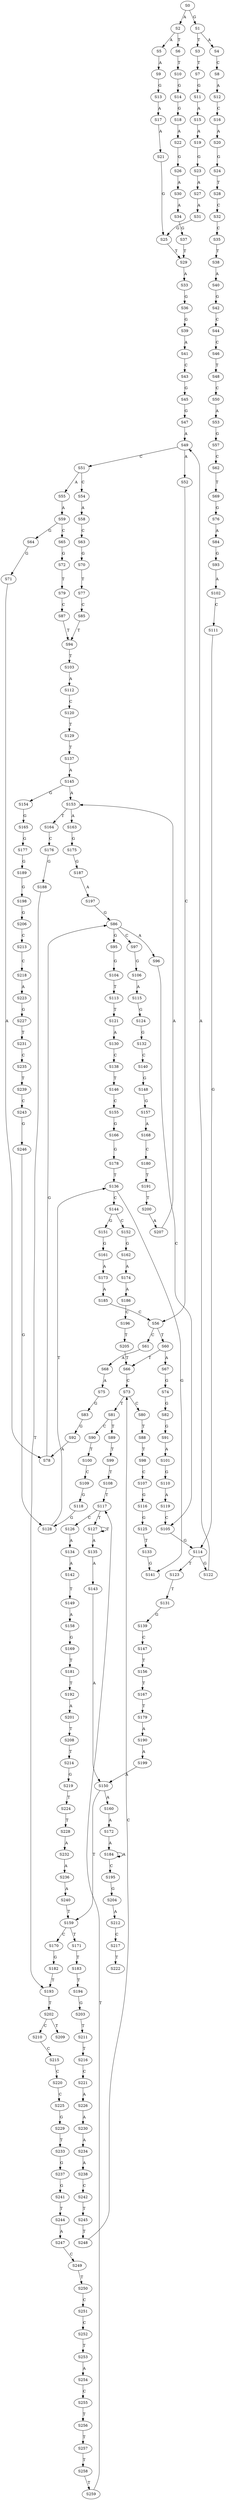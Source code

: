 strict digraph  {
	S0 -> S1 [ label = G ];
	S0 -> S2 [ label = A ];
	S1 -> S3 [ label = T ];
	S1 -> S4 [ label = A ];
	S2 -> S5 [ label = A ];
	S2 -> S6 [ label = T ];
	S3 -> S7 [ label = T ];
	S4 -> S8 [ label = C ];
	S5 -> S9 [ label = A ];
	S6 -> S10 [ label = T ];
	S7 -> S11 [ label = G ];
	S8 -> S12 [ label = A ];
	S9 -> S13 [ label = G ];
	S10 -> S14 [ label = G ];
	S11 -> S15 [ label = A ];
	S12 -> S16 [ label = C ];
	S13 -> S17 [ label = A ];
	S14 -> S18 [ label = G ];
	S15 -> S19 [ label = A ];
	S16 -> S20 [ label = A ];
	S17 -> S21 [ label = A ];
	S18 -> S22 [ label = A ];
	S19 -> S23 [ label = G ];
	S20 -> S24 [ label = G ];
	S21 -> S25 [ label = G ];
	S22 -> S26 [ label = G ];
	S23 -> S27 [ label = A ];
	S24 -> S28 [ label = T ];
	S25 -> S29 [ label = T ];
	S26 -> S30 [ label = A ];
	S27 -> S31 [ label = A ];
	S28 -> S32 [ label = C ];
	S29 -> S33 [ label = A ];
	S30 -> S34 [ label = A ];
	S31 -> S25 [ label = G ];
	S32 -> S35 [ label = C ];
	S33 -> S36 [ label = G ];
	S34 -> S37 [ label = G ];
	S35 -> S38 [ label = T ];
	S36 -> S39 [ label = G ];
	S37 -> S29 [ label = T ];
	S38 -> S40 [ label = A ];
	S39 -> S41 [ label = A ];
	S40 -> S42 [ label = G ];
	S41 -> S43 [ label = C ];
	S42 -> S44 [ label = C ];
	S43 -> S45 [ label = G ];
	S44 -> S46 [ label = C ];
	S45 -> S47 [ label = G ];
	S46 -> S48 [ label = T ];
	S47 -> S49 [ label = A ];
	S48 -> S50 [ label = C ];
	S49 -> S51 [ label = C ];
	S49 -> S52 [ label = A ];
	S50 -> S53 [ label = A ];
	S51 -> S54 [ label = C ];
	S51 -> S55 [ label = A ];
	S52 -> S56 [ label = C ];
	S53 -> S57 [ label = G ];
	S54 -> S58 [ label = A ];
	S55 -> S59 [ label = A ];
	S56 -> S60 [ label = T ];
	S56 -> S61 [ label = C ];
	S57 -> S62 [ label = C ];
	S58 -> S63 [ label = C ];
	S59 -> S64 [ label = G ];
	S59 -> S65 [ label = C ];
	S60 -> S66 [ label = T ];
	S60 -> S67 [ label = A ];
	S61 -> S68 [ label = A ];
	S62 -> S69 [ label = T ];
	S63 -> S70 [ label = G ];
	S64 -> S71 [ label = G ];
	S65 -> S72 [ label = G ];
	S66 -> S73 [ label = C ];
	S67 -> S74 [ label = G ];
	S68 -> S75 [ label = A ];
	S69 -> S76 [ label = G ];
	S70 -> S77 [ label = T ];
	S71 -> S78 [ label = A ];
	S72 -> S79 [ label = T ];
	S73 -> S80 [ label = C ];
	S73 -> S81 [ label = T ];
	S74 -> S82 [ label = G ];
	S75 -> S83 [ label = G ];
	S76 -> S84 [ label = A ];
	S77 -> S85 [ label = C ];
	S78 -> S86 [ label = G ];
	S79 -> S87 [ label = C ];
	S80 -> S88 [ label = T ];
	S81 -> S89 [ label = T ];
	S81 -> S90 [ label = C ];
	S82 -> S91 [ label = G ];
	S83 -> S92 [ label = G ];
	S84 -> S93 [ label = G ];
	S85 -> S94 [ label = T ];
	S86 -> S95 [ label = G ];
	S86 -> S96 [ label = A ];
	S86 -> S97 [ label = C ];
	S87 -> S94 [ label = T ];
	S88 -> S98 [ label = T ];
	S89 -> S99 [ label = T ];
	S90 -> S100 [ label = T ];
	S91 -> S101 [ label = A ];
	S92 -> S78 [ label = A ];
	S93 -> S102 [ label = A ];
	S94 -> S103 [ label = T ];
	S95 -> S104 [ label = G ];
	S96 -> S105 [ label = C ];
	S97 -> S106 [ label = G ];
	S98 -> S107 [ label = C ];
	S99 -> S108 [ label = T ];
	S100 -> S109 [ label = C ];
	S101 -> S110 [ label = G ];
	S102 -> S111 [ label = C ];
	S103 -> S112 [ label = A ];
	S104 -> S113 [ label = T ];
	S105 -> S114 [ label = G ];
	S106 -> S115 [ label = A ];
	S107 -> S116 [ label = G ];
	S108 -> S117 [ label = T ];
	S109 -> S118 [ label = G ];
	S110 -> S119 [ label = A ];
	S111 -> S114 [ label = G ];
	S112 -> S120 [ label = C ];
	S113 -> S121 [ label = T ];
	S114 -> S122 [ label = G ];
	S114 -> S123 [ label = T ];
	S115 -> S124 [ label = G ];
	S116 -> S125 [ label = G ];
	S117 -> S126 [ label = C ];
	S117 -> S127 [ label = T ];
	S118 -> S128 [ label = G ];
	S119 -> S105 [ label = C ];
	S120 -> S129 [ label = T ];
	S121 -> S130 [ label = A ];
	S122 -> S49 [ label = A ];
	S123 -> S131 [ label = T ];
	S124 -> S132 [ label = G ];
	S125 -> S133 [ label = T ];
	S126 -> S134 [ label = A ];
	S127 -> S135 [ label = A ];
	S127 -> S127 [ label = T ];
	S128 -> S136 [ label = T ];
	S129 -> S137 [ label = T ];
	S130 -> S138 [ label = C ];
	S131 -> S139 [ label = G ];
	S132 -> S140 [ label = C ];
	S133 -> S141 [ label = G ];
	S134 -> S142 [ label = A ];
	S135 -> S143 [ label = A ];
	S136 -> S144 [ label = C ];
	S136 -> S141 [ label = G ];
	S137 -> S145 [ label = A ];
	S138 -> S146 [ label = T ];
	S139 -> S147 [ label = C ];
	S140 -> S148 [ label = G ];
	S142 -> S149 [ label = T ];
	S143 -> S150 [ label = A ];
	S144 -> S151 [ label = G ];
	S144 -> S152 [ label = C ];
	S145 -> S153 [ label = A ];
	S145 -> S154 [ label = G ];
	S146 -> S155 [ label = C ];
	S147 -> S156 [ label = T ];
	S148 -> S157 [ label = G ];
	S149 -> S158 [ label = A ];
	S150 -> S159 [ label = T ];
	S150 -> S160 [ label = A ];
	S151 -> S161 [ label = G ];
	S152 -> S162 [ label = G ];
	S153 -> S163 [ label = A ];
	S153 -> S164 [ label = T ];
	S154 -> S165 [ label = G ];
	S155 -> S166 [ label = G ];
	S156 -> S167 [ label = T ];
	S157 -> S168 [ label = A ];
	S158 -> S169 [ label = G ];
	S159 -> S170 [ label = C ];
	S159 -> S171 [ label = T ];
	S160 -> S172 [ label = A ];
	S161 -> S173 [ label = A ];
	S162 -> S174 [ label = A ];
	S163 -> S175 [ label = G ];
	S164 -> S176 [ label = C ];
	S165 -> S177 [ label = G ];
	S166 -> S178 [ label = G ];
	S167 -> S179 [ label = T ];
	S168 -> S180 [ label = C ];
	S169 -> S181 [ label = T ];
	S170 -> S182 [ label = G ];
	S171 -> S183 [ label = T ];
	S172 -> S184 [ label = A ];
	S173 -> S185 [ label = A ];
	S174 -> S186 [ label = A ];
	S175 -> S187 [ label = G ];
	S176 -> S188 [ label = G ];
	S177 -> S189 [ label = G ];
	S178 -> S136 [ label = T ];
	S179 -> S190 [ label = A ];
	S180 -> S191 [ label = T ];
	S181 -> S192 [ label = T ];
	S182 -> S193 [ label = T ];
	S183 -> S194 [ label = T ];
	S184 -> S195 [ label = C ];
	S184 -> S184 [ label = A ];
	S185 -> S56 [ label = C ];
	S186 -> S196 [ label = C ];
	S187 -> S197 [ label = A ];
	S188 -> S193 [ label = T ];
	S189 -> S198 [ label = G ];
	S190 -> S199 [ label = A ];
	S191 -> S200 [ label = T ];
	S192 -> S201 [ label = A ];
	S193 -> S202 [ label = T ];
	S194 -> S203 [ label = G ];
	S195 -> S204 [ label = G ];
	S196 -> S205 [ label = T ];
	S197 -> S86 [ label = G ];
	S198 -> S206 [ label = G ];
	S199 -> S150 [ label = A ];
	S200 -> S207 [ label = A ];
	S201 -> S208 [ label = T ];
	S202 -> S209 [ label = T ];
	S202 -> S210 [ label = C ];
	S203 -> S211 [ label = T ];
	S204 -> S212 [ label = A ];
	S205 -> S66 [ label = T ];
	S206 -> S213 [ label = C ];
	S207 -> S153 [ label = A ];
	S208 -> S214 [ label = T ];
	S210 -> S215 [ label = C ];
	S211 -> S216 [ label = T ];
	S212 -> S217 [ label = C ];
	S213 -> S218 [ label = C ];
	S214 -> S219 [ label = G ];
	S215 -> S220 [ label = C ];
	S216 -> S221 [ label = C ];
	S217 -> S222 [ label = T ];
	S218 -> S223 [ label = A ];
	S219 -> S224 [ label = T ];
	S220 -> S225 [ label = C ];
	S221 -> S226 [ label = A ];
	S223 -> S227 [ label = G ];
	S224 -> S228 [ label = T ];
	S225 -> S229 [ label = G ];
	S226 -> S230 [ label = A ];
	S227 -> S231 [ label = T ];
	S228 -> S232 [ label = A ];
	S229 -> S233 [ label = T ];
	S230 -> S234 [ label = A ];
	S231 -> S235 [ label = C ];
	S232 -> S236 [ label = A ];
	S233 -> S237 [ label = G ];
	S234 -> S238 [ label = A ];
	S235 -> S239 [ label = T ];
	S236 -> S240 [ label = A ];
	S237 -> S241 [ label = G ];
	S238 -> S242 [ label = C ];
	S239 -> S243 [ label = C ];
	S240 -> S159 [ label = T ];
	S241 -> S244 [ label = T ];
	S242 -> S245 [ label = T ];
	S243 -> S246 [ label = G ];
	S244 -> S247 [ label = A ];
	S245 -> S248 [ label = T ];
	S246 -> S128 [ label = G ];
	S247 -> S249 [ label = C ];
	S248 -> S73 [ label = C ];
	S249 -> S250 [ label = T ];
	S250 -> S251 [ label = C ];
	S251 -> S252 [ label = C ];
	S252 -> S253 [ label = T ];
	S253 -> S254 [ label = A ];
	S254 -> S255 [ label = C ];
	S255 -> S256 [ label = T ];
	S256 -> S257 [ label = T ];
	S257 -> S258 [ label = T ];
	S258 -> S259 [ label = T ];
	S259 -> S117 [ label = T ];
}

